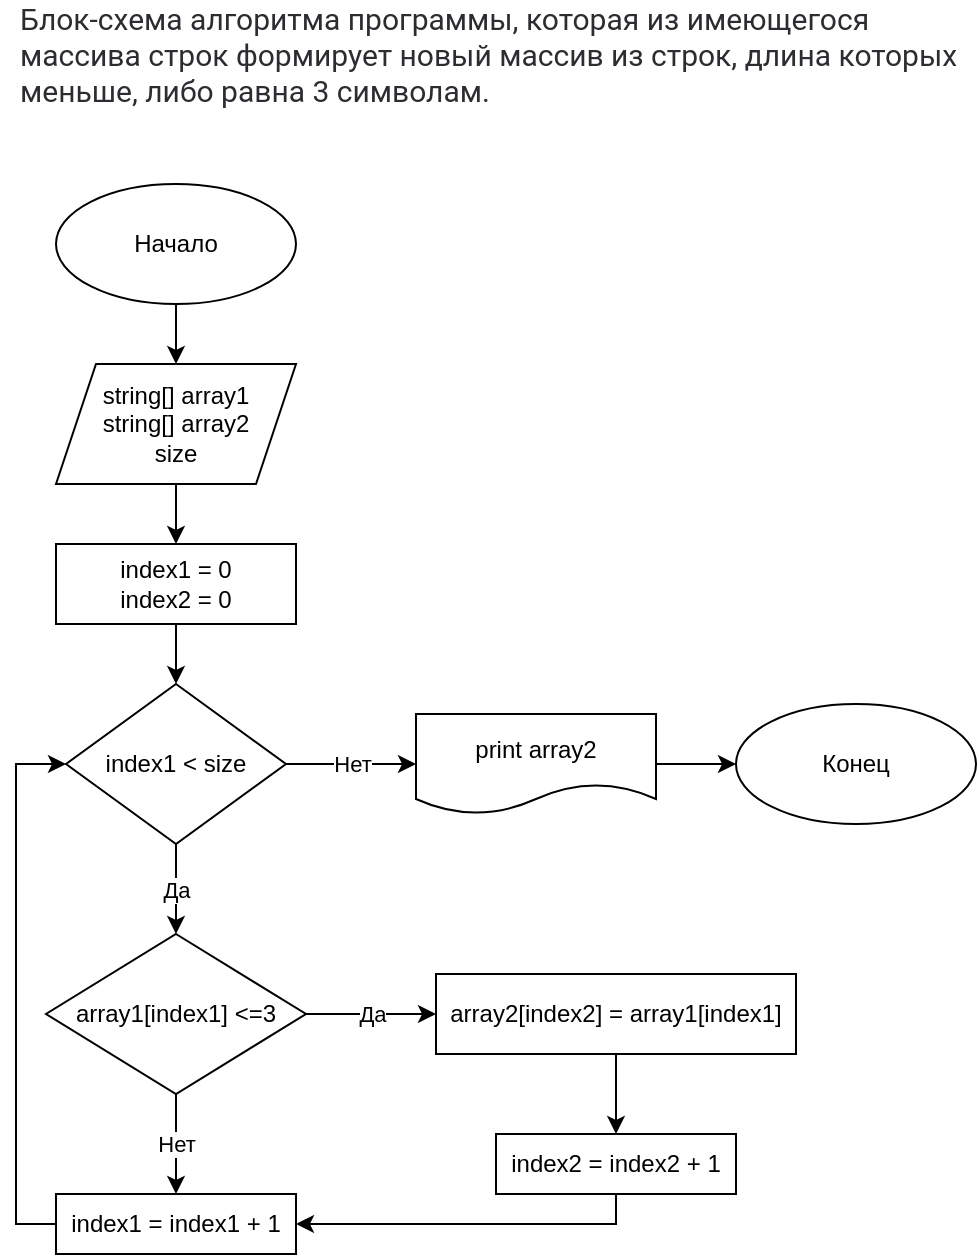 <mxfile version="19.0.3" type="device"><diagram id="C5RBs43oDa-KdzZeNtuy" name="Page-1"><mxGraphModel dx="1422" dy="865" grid="1" gridSize="10" guides="1" tooltips="1" connect="1" arrows="1" fold="1" page="1" pageScale="1" pageWidth="827" pageHeight="1169" math="0" shadow="0"><root><mxCell id="WIyWlLk6GJQsqaUBKTNV-0"/><mxCell id="WIyWlLk6GJQsqaUBKTNV-1" parent="WIyWlLk6GJQsqaUBKTNV-0"/><mxCell id="aApKjY7ajLXSLZ-MhrRo-0" value="&lt;span style=&quot;color: rgb(44, 45, 48); font-family: Roboto, &amp;quot;San Francisco&amp;quot;, &amp;quot;Helvetica Neue&amp;quot;, Helvetica, Arial; font-size: 15px; background-color: rgb(255, 255, 255);&quot;&gt;Блок-схема алгоритма&amp;nbsp;&lt;/span&gt;&lt;span style=&quot;color: rgb(44, 45, 48); font-family: Roboto, &amp;quot;San Francisco&amp;quot;, &amp;quot;Helvetica Neue&amp;quot;, Helvetica, Arial; font-size: 15px; background-color: rgb(255, 255, 255);&quot;&gt;программы, которая из имеющегося массива строк формирует новый массив из строк, длина которых меньше, либо равна 3 символам.&lt;/span&gt;" style="text;html=1;strokeColor=none;fillColor=none;align=left;verticalAlign=middle;whiteSpace=wrap;rounded=0;" vertex="1" parent="WIyWlLk6GJQsqaUBKTNV-1"><mxGeometry x="40" y="40" width="480" height="30" as="geometry"/></mxCell><mxCell id="aApKjY7ajLXSLZ-MhrRo-3" value="" style="edgeStyle=orthogonalEdgeStyle;rounded=0;orthogonalLoop=1;jettySize=auto;html=1;" edge="1" parent="WIyWlLk6GJQsqaUBKTNV-1" source="aApKjY7ajLXSLZ-MhrRo-1" target="aApKjY7ajLXSLZ-MhrRo-2"><mxGeometry relative="1" as="geometry"/></mxCell><mxCell id="aApKjY7ajLXSLZ-MhrRo-1" value="Начало" style="ellipse;whiteSpace=wrap;html=1;" vertex="1" parent="WIyWlLk6GJQsqaUBKTNV-1"><mxGeometry x="60" y="120" width="120" height="60" as="geometry"/></mxCell><mxCell id="aApKjY7ajLXSLZ-MhrRo-5" value="" style="edgeStyle=orthogonalEdgeStyle;rounded=0;orthogonalLoop=1;jettySize=auto;html=1;" edge="1" parent="WIyWlLk6GJQsqaUBKTNV-1" source="aApKjY7ajLXSLZ-MhrRo-2" target="aApKjY7ajLXSLZ-MhrRo-4"><mxGeometry relative="1" as="geometry"/></mxCell><mxCell id="aApKjY7ajLXSLZ-MhrRo-2" value="string[] array1&lt;br&gt;string[] array2&lt;br&gt;size" style="shape=parallelogram;perimeter=parallelogramPerimeter;whiteSpace=wrap;html=1;fixedSize=1;" vertex="1" parent="WIyWlLk6GJQsqaUBKTNV-1"><mxGeometry x="60" y="210" width="120" height="60" as="geometry"/></mxCell><mxCell id="aApKjY7ajLXSLZ-MhrRo-7" value="" style="edgeStyle=orthogonalEdgeStyle;rounded=0;orthogonalLoop=1;jettySize=auto;html=1;" edge="1" parent="WIyWlLk6GJQsqaUBKTNV-1" source="aApKjY7ajLXSLZ-MhrRo-4" target="aApKjY7ajLXSLZ-MhrRo-6"><mxGeometry relative="1" as="geometry"/></mxCell><mxCell id="aApKjY7ajLXSLZ-MhrRo-4" value="index1 = 0&lt;br&gt;index2 = 0" style="whiteSpace=wrap;html=1;" vertex="1" parent="WIyWlLk6GJQsqaUBKTNV-1"><mxGeometry x="60" y="300" width="120" height="40" as="geometry"/></mxCell><mxCell id="aApKjY7ajLXSLZ-MhrRo-9" value="Нет" style="edgeStyle=orthogonalEdgeStyle;rounded=0;orthogonalLoop=1;jettySize=auto;html=1;" edge="1" parent="WIyWlLk6GJQsqaUBKTNV-1" source="aApKjY7ajLXSLZ-MhrRo-6" target="aApKjY7ajLXSLZ-MhrRo-8"><mxGeometry relative="1" as="geometry"/></mxCell><mxCell id="aApKjY7ajLXSLZ-MhrRo-13" value="Да" style="edgeStyle=orthogonalEdgeStyle;rounded=0;orthogonalLoop=1;jettySize=auto;html=1;" edge="1" parent="WIyWlLk6GJQsqaUBKTNV-1" source="aApKjY7ajLXSLZ-MhrRo-6" target="aApKjY7ajLXSLZ-MhrRo-12"><mxGeometry relative="1" as="geometry"/></mxCell><mxCell id="aApKjY7ajLXSLZ-MhrRo-6" value="&lt;span style=&quot;&quot;&gt;index1 &amp;lt; size&lt;/span&gt;" style="rhombus;whiteSpace=wrap;html=1;" vertex="1" parent="WIyWlLk6GJQsqaUBKTNV-1"><mxGeometry x="65" y="370" width="110" height="80" as="geometry"/></mxCell><mxCell id="aApKjY7ajLXSLZ-MhrRo-11" value="" style="edgeStyle=orthogonalEdgeStyle;rounded=0;orthogonalLoop=1;jettySize=auto;html=1;" edge="1" parent="WIyWlLk6GJQsqaUBKTNV-1" source="aApKjY7ajLXSLZ-MhrRo-8" target="aApKjY7ajLXSLZ-MhrRo-10"><mxGeometry relative="1" as="geometry"/></mxCell><mxCell id="aApKjY7ajLXSLZ-MhrRo-8" value="print array2" style="shape=document;whiteSpace=wrap;html=1;boundedLbl=1;" vertex="1" parent="WIyWlLk6GJQsqaUBKTNV-1"><mxGeometry x="240" y="385" width="120" height="50" as="geometry"/></mxCell><mxCell id="aApKjY7ajLXSLZ-MhrRo-10" value="Конец" style="ellipse;whiteSpace=wrap;html=1;" vertex="1" parent="WIyWlLk6GJQsqaUBKTNV-1"><mxGeometry x="400" y="380" width="120" height="60" as="geometry"/></mxCell><mxCell id="aApKjY7ajLXSLZ-MhrRo-15" value="Да" style="edgeStyle=orthogonalEdgeStyle;rounded=0;orthogonalLoop=1;jettySize=auto;html=1;" edge="1" parent="WIyWlLk6GJQsqaUBKTNV-1" source="aApKjY7ajLXSLZ-MhrRo-12" target="aApKjY7ajLXSLZ-MhrRo-14"><mxGeometry relative="1" as="geometry"/></mxCell><mxCell id="aApKjY7ajLXSLZ-MhrRo-22" value="Нет" style="edgeStyle=orthogonalEdgeStyle;rounded=0;orthogonalLoop=1;jettySize=auto;html=1;" edge="1" parent="WIyWlLk6GJQsqaUBKTNV-1" source="aApKjY7ajLXSLZ-MhrRo-12" target="aApKjY7ajLXSLZ-MhrRo-20"><mxGeometry relative="1" as="geometry"/></mxCell><mxCell id="aApKjY7ajLXSLZ-MhrRo-12" value="array1[index1] &amp;lt;=3" style="rhombus;whiteSpace=wrap;html=1;" vertex="1" parent="WIyWlLk6GJQsqaUBKTNV-1"><mxGeometry x="55" y="495" width="130" height="80" as="geometry"/></mxCell><mxCell id="aApKjY7ajLXSLZ-MhrRo-17" value="" style="edgeStyle=orthogonalEdgeStyle;rounded=0;orthogonalLoop=1;jettySize=auto;html=1;" edge="1" parent="WIyWlLk6GJQsqaUBKTNV-1" source="aApKjY7ajLXSLZ-MhrRo-14" target="aApKjY7ajLXSLZ-MhrRo-16"><mxGeometry relative="1" as="geometry"/></mxCell><mxCell id="aApKjY7ajLXSLZ-MhrRo-14" value="&lt;span style=&quot;&quot;&gt;array2[index2] =&amp;nbsp;&lt;/span&gt;array1[index1]" style="whiteSpace=wrap;html=1;" vertex="1" parent="WIyWlLk6GJQsqaUBKTNV-1"><mxGeometry x="250" y="515" width="180" height="40" as="geometry"/></mxCell><mxCell id="aApKjY7ajLXSLZ-MhrRo-21" style="edgeStyle=orthogonalEdgeStyle;rounded=0;orthogonalLoop=1;jettySize=auto;html=1;" edge="1" parent="WIyWlLk6GJQsqaUBKTNV-1" source="aApKjY7ajLXSLZ-MhrRo-16" target="aApKjY7ajLXSLZ-MhrRo-20"><mxGeometry relative="1" as="geometry"><mxPoint x="210" y="705" as="targetPoint"/><Array as="points"><mxPoint x="340" y="640"/></Array></mxGeometry></mxCell><mxCell id="aApKjY7ajLXSLZ-MhrRo-16" value="&lt;span style=&quot;&quot;&gt;index2 =&amp;nbsp;&lt;/span&gt;index2&amp;nbsp;+ 1" style="whiteSpace=wrap;html=1;" vertex="1" parent="WIyWlLk6GJQsqaUBKTNV-1"><mxGeometry x="280" y="595" width="120" height="30" as="geometry"/></mxCell><mxCell id="aApKjY7ajLXSLZ-MhrRo-23" style="edgeStyle=orthogonalEdgeStyle;rounded=0;orthogonalLoop=1;jettySize=auto;html=1;" edge="1" parent="WIyWlLk6GJQsqaUBKTNV-1" source="aApKjY7ajLXSLZ-MhrRo-20" target="aApKjY7ajLXSLZ-MhrRo-6"><mxGeometry relative="1" as="geometry"><Array as="points"><mxPoint x="40" y="640"/><mxPoint x="40" y="410"/></Array></mxGeometry></mxCell><mxCell id="aApKjY7ajLXSLZ-MhrRo-20" value="&lt;span style=&quot;&quot;&gt;index1 =&amp;nbsp;&lt;/span&gt;index1 + 1" style="whiteSpace=wrap;html=1;" vertex="1" parent="WIyWlLk6GJQsqaUBKTNV-1"><mxGeometry x="60" y="625" width="120" height="30" as="geometry"/></mxCell></root></mxGraphModel></diagram></mxfile>